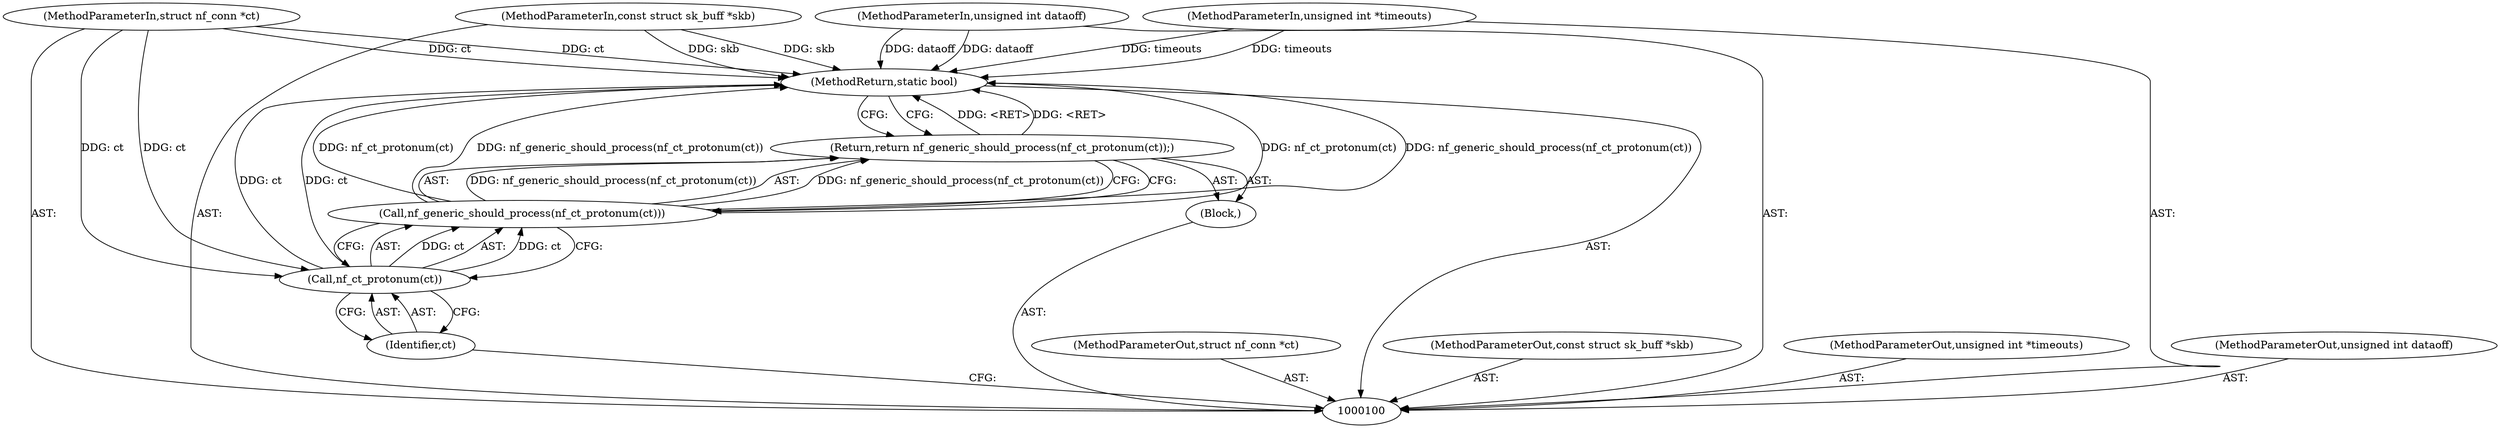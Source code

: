 digraph "0_linux_db29a9508a9246e77087c5531e45b2c88ec6988b" {
"1000110" [label="(MethodReturn,static bool)"];
"1000101" [label="(MethodParameterIn,struct nf_conn *ct)"];
"1000126" [label="(MethodParameterOut,struct nf_conn *ct)"];
"1000102" [label="(MethodParameterIn,const struct sk_buff *skb)"];
"1000127" [label="(MethodParameterOut,const struct sk_buff *skb)"];
"1000104" [label="(MethodParameterIn,unsigned int *timeouts)"];
"1000129" [label="(MethodParameterOut,unsigned int *timeouts)"];
"1000103" [label="(MethodParameterIn,unsigned int dataoff)"];
"1000128" [label="(MethodParameterOut,unsigned int dataoff)"];
"1000105" [label="(Block,)"];
"1000106" [label="(Return,return nf_generic_should_process(nf_ct_protonum(ct));)"];
"1000108" [label="(Call,nf_ct_protonum(ct))"];
"1000109" [label="(Identifier,ct)"];
"1000107" [label="(Call,nf_generic_should_process(nf_ct_protonum(ct)))"];
"1000110" -> "1000100"  [label="AST: "];
"1000110" -> "1000106"  [label="CFG: "];
"1000106" -> "1000110"  [label="DDG: <RET>"];
"1000107" -> "1000110"  [label="DDG: nf_ct_protonum(ct)"];
"1000107" -> "1000110"  [label="DDG: nf_generic_should_process(nf_ct_protonum(ct))"];
"1000104" -> "1000110"  [label="DDG: timeouts"];
"1000103" -> "1000110"  [label="DDG: dataoff"];
"1000102" -> "1000110"  [label="DDG: skb"];
"1000101" -> "1000110"  [label="DDG: ct"];
"1000108" -> "1000110"  [label="DDG: ct"];
"1000101" -> "1000100"  [label="AST: "];
"1000101" -> "1000110"  [label="DDG: ct"];
"1000101" -> "1000108"  [label="DDG: ct"];
"1000126" -> "1000100"  [label="AST: "];
"1000102" -> "1000100"  [label="AST: "];
"1000102" -> "1000110"  [label="DDG: skb"];
"1000127" -> "1000100"  [label="AST: "];
"1000104" -> "1000100"  [label="AST: "];
"1000104" -> "1000110"  [label="DDG: timeouts"];
"1000129" -> "1000100"  [label="AST: "];
"1000103" -> "1000100"  [label="AST: "];
"1000103" -> "1000110"  [label="DDG: dataoff"];
"1000128" -> "1000100"  [label="AST: "];
"1000105" -> "1000100"  [label="AST: "];
"1000106" -> "1000105"  [label="AST: "];
"1000106" -> "1000105"  [label="AST: "];
"1000106" -> "1000107"  [label="CFG: "];
"1000107" -> "1000106"  [label="AST: "];
"1000110" -> "1000106"  [label="CFG: "];
"1000106" -> "1000110"  [label="DDG: <RET>"];
"1000107" -> "1000106"  [label="DDG: nf_generic_should_process(nf_ct_protonum(ct))"];
"1000108" -> "1000107"  [label="AST: "];
"1000108" -> "1000109"  [label="CFG: "];
"1000109" -> "1000108"  [label="AST: "];
"1000107" -> "1000108"  [label="CFG: "];
"1000108" -> "1000110"  [label="DDG: ct"];
"1000108" -> "1000107"  [label="DDG: ct"];
"1000101" -> "1000108"  [label="DDG: ct"];
"1000109" -> "1000108"  [label="AST: "];
"1000109" -> "1000100"  [label="CFG: "];
"1000108" -> "1000109"  [label="CFG: "];
"1000107" -> "1000106"  [label="AST: "];
"1000107" -> "1000108"  [label="CFG: "];
"1000108" -> "1000107"  [label="AST: "];
"1000106" -> "1000107"  [label="CFG: "];
"1000107" -> "1000110"  [label="DDG: nf_ct_protonum(ct)"];
"1000107" -> "1000110"  [label="DDG: nf_generic_should_process(nf_ct_protonum(ct))"];
"1000107" -> "1000106"  [label="DDG: nf_generic_should_process(nf_ct_protonum(ct))"];
"1000108" -> "1000107"  [label="DDG: ct"];
}
